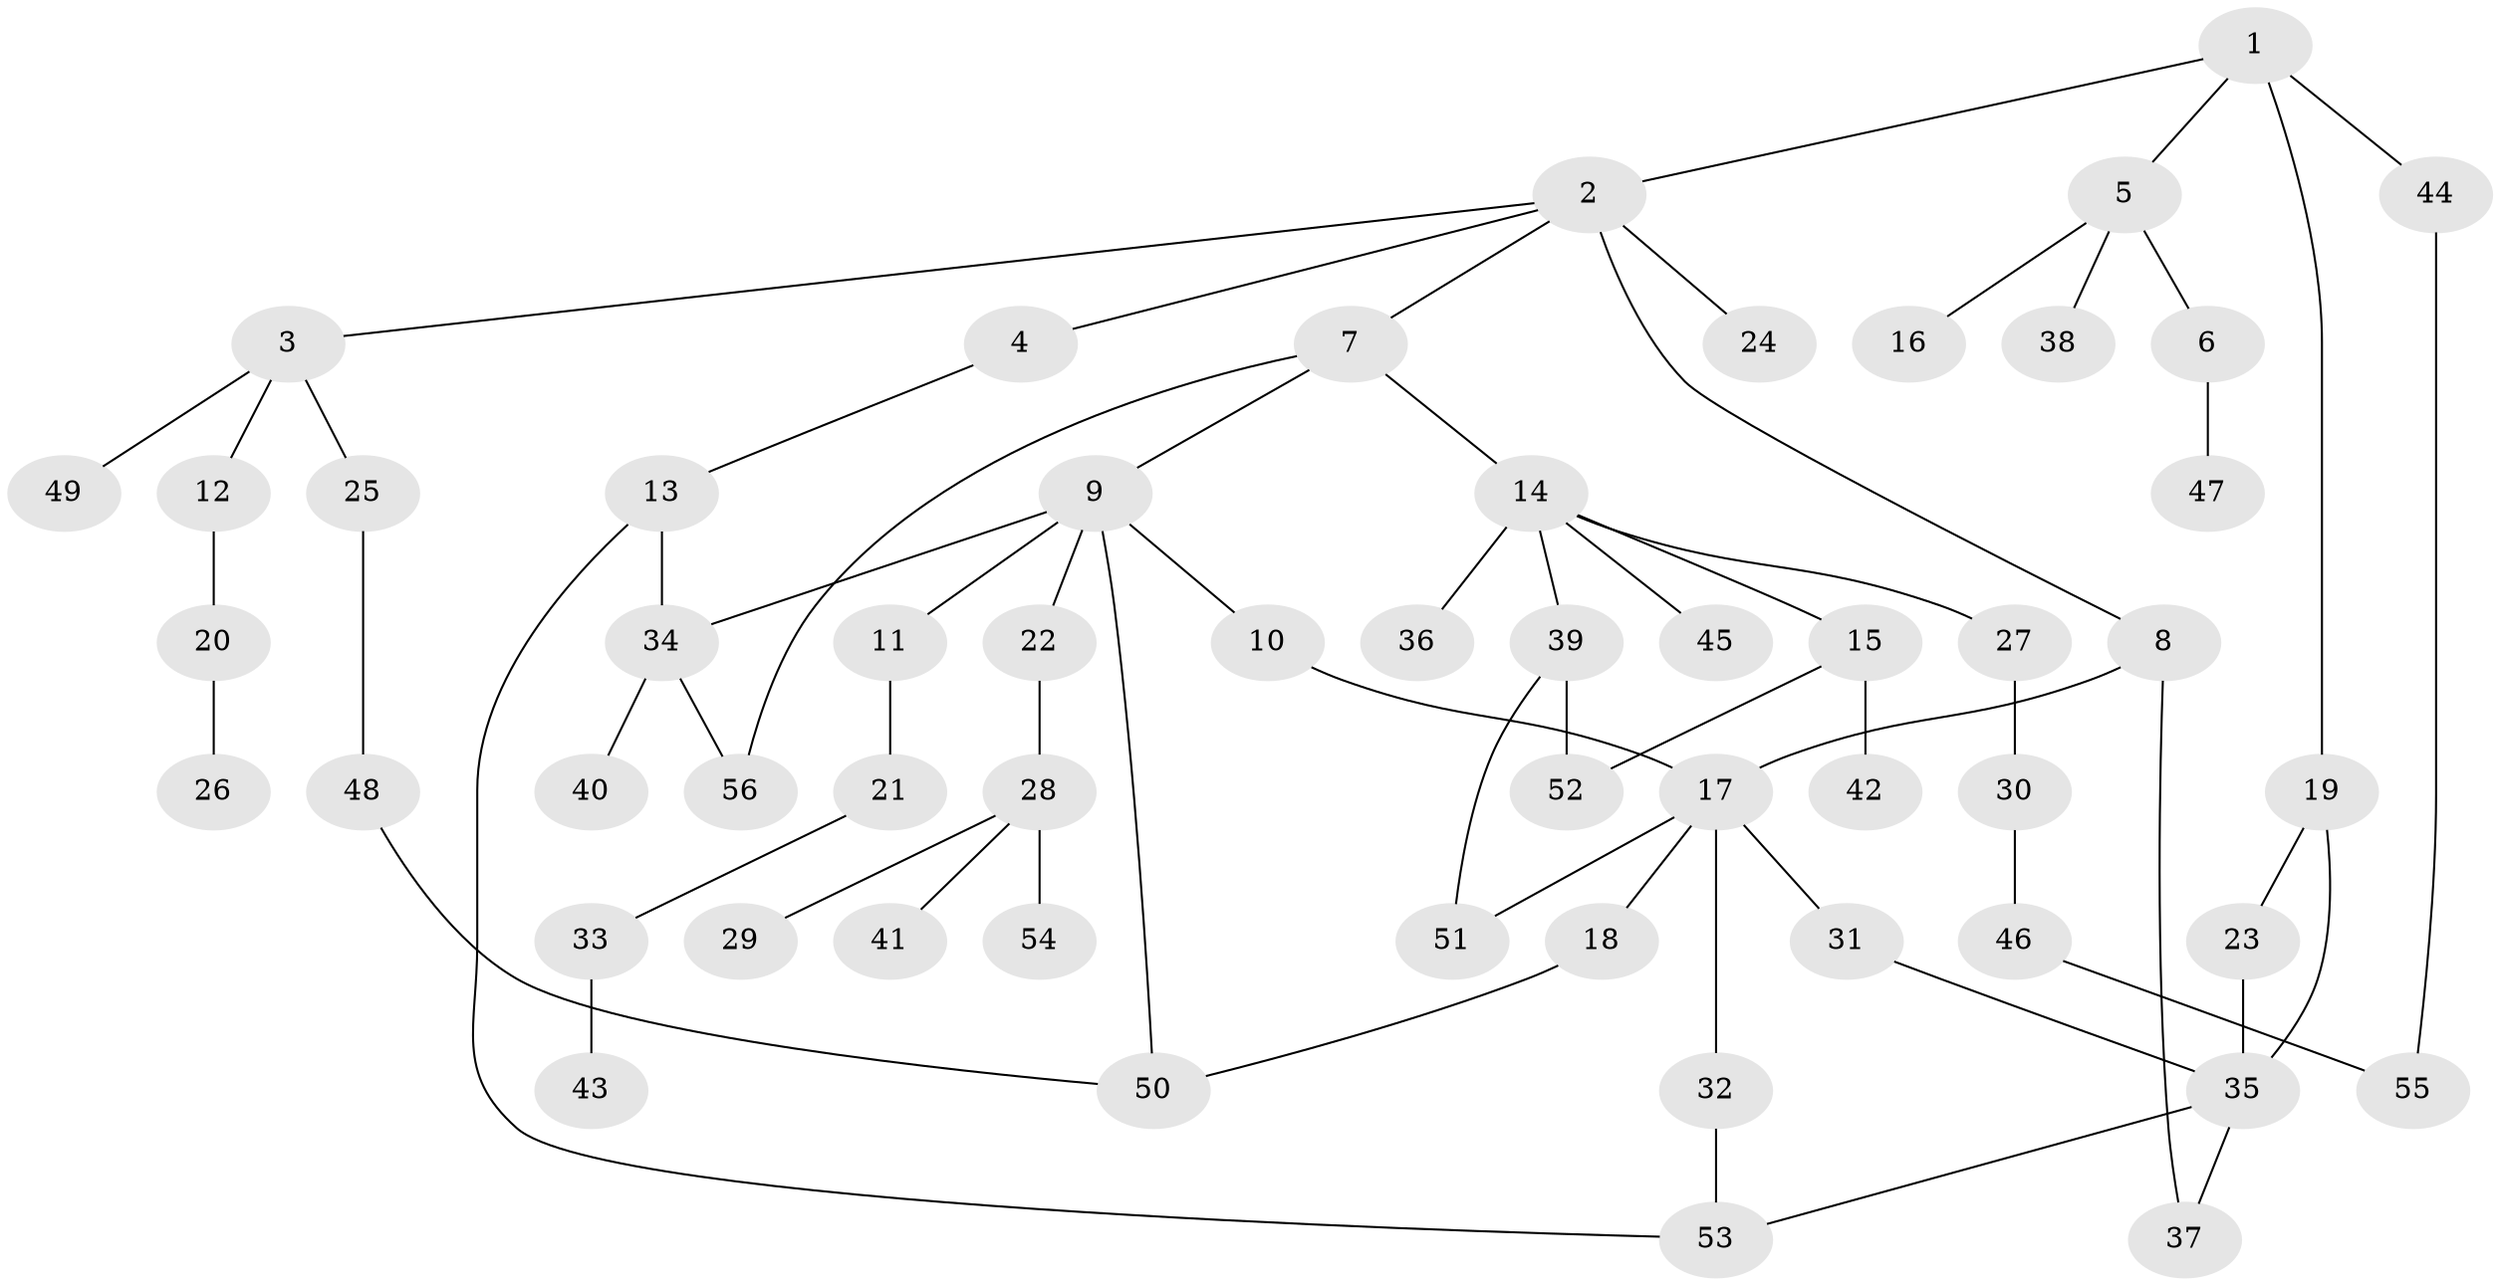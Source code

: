 // original degree distribution, {5: 0.06521739130434782, 6: 0.03260869565217391, 2: 0.31521739130434784, 4: 0.043478260869565216, 3: 0.16304347826086957, 7: 0.010869565217391304, 1: 0.3695652173913043}
// Generated by graph-tools (version 1.1) at 2025/49/03/04/25 22:49:07]
// undirected, 56 vertices, 68 edges
graph export_dot {
  node [color=gray90,style=filled];
  1;
  2;
  3;
  4;
  5;
  6;
  7;
  8;
  9;
  10;
  11;
  12;
  13;
  14;
  15;
  16;
  17;
  18;
  19;
  20;
  21;
  22;
  23;
  24;
  25;
  26;
  27;
  28;
  29;
  30;
  31;
  32;
  33;
  34;
  35;
  36;
  37;
  38;
  39;
  40;
  41;
  42;
  43;
  44;
  45;
  46;
  47;
  48;
  49;
  50;
  51;
  52;
  53;
  54;
  55;
  56;
  1 -- 2 [weight=1.0];
  1 -- 5 [weight=1.0];
  1 -- 19 [weight=1.0];
  1 -- 44 [weight=1.0];
  2 -- 3 [weight=1.0];
  2 -- 4 [weight=1.0];
  2 -- 7 [weight=1.0];
  2 -- 8 [weight=1.0];
  2 -- 24 [weight=1.0];
  3 -- 12 [weight=1.0];
  3 -- 25 [weight=1.0];
  3 -- 49 [weight=1.0];
  4 -- 13 [weight=1.0];
  5 -- 6 [weight=1.0];
  5 -- 16 [weight=1.0];
  5 -- 38 [weight=1.0];
  6 -- 47 [weight=1.0];
  7 -- 9 [weight=1.0];
  7 -- 14 [weight=1.0];
  7 -- 56 [weight=1.0];
  8 -- 17 [weight=1.0];
  8 -- 37 [weight=1.0];
  9 -- 10 [weight=1.0];
  9 -- 11 [weight=1.0];
  9 -- 22 [weight=1.0];
  9 -- 34 [weight=1.0];
  9 -- 50 [weight=1.0];
  10 -- 17 [weight=1.0];
  11 -- 21 [weight=1.0];
  12 -- 20 [weight=1.0];
  13 -- 34 [weight=1.0];
  13 -- 53 [weight=1.0];
  14 -- 15 [weight=1.0];
  14 -- 27 [weight=1.0];
  14 -- 36 [weight=1.0];
  14 -- 39 [weight=1.0];
  14 -- 45 [weight=1.0];
  15 -- 42 [weight=1.0];
  15 -- 52 [weight=1.0];
  17 -- 18 [weight=1.0];
  17 -- 31 [weight=1.0];
  17 -- 32 [weight=1.0];
  17 -- 51 [weight=1.0];
  18 -- 50 [weight=1.0];
  19 -- 23 [weight=1.0];
  19 -- 35 [weight=1.0];
  20 -- 26 [weight=1.0];
  21 -- 33 [weight=1.0];
  22 -- 28 [weight=1.0];
  23 -- 35 [weight=1.0];
  25 -- 48 [weight=1.0];
  27 -- 30 [weight=1.0];
  28 -- 29 [weight=1.0];
  28 -- 41 [weight=1.0];
  28 -- 54 [weight=1.0];
  30 -- 46 [weight=1.0];
  31 -- 35 [weight=1.0];
  32 -- 53 [weight=1.0];
  33 -- 43 [weight=1.0];
  34 -- 40 [weight=1.0];
  34 -- 56 [weight=1.0];
  35 -- 37 [weight=1.0];
  35 -- 53 [weight=1.0];
  39 -- 51 [weight=2.0];
  39 -- 52 [weight=1.0];
  44 -- 55 [weight=1.0];
  46 -- 55 [weight=1.0];
  48 -- 50 [weight=1.0];
}
